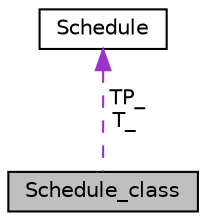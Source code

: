 digraph "Schedule_class"
{
 // LATEX_PDF_SIZE
  edge [fontname="Helvetica",fontsize="10",labelfontname="Helvetica",labelfontsize="10"];
  node [fontname="Helvetica",fontsize="10",shape=record];
  Node1 [label="Schedule_class",height=0.2,width=0.4,color="black", fillcolor="grey75", style="filled", fontcolor="black",tooltip="A class representing a schedule for classes (T and TP)."];
  Node2 -> Node1 [dir="back",color="darkorchid3",fontsize="10",style="dashed",label=" TP_\nT_" ,fontname="Helvetica"];
  Node2 [label="Schedule",height=0.2,width=0.4,color="black", fillcolor="white", style="filled",URL="$classSchedule.html",tooltip="A class representing a schedule."];
}
